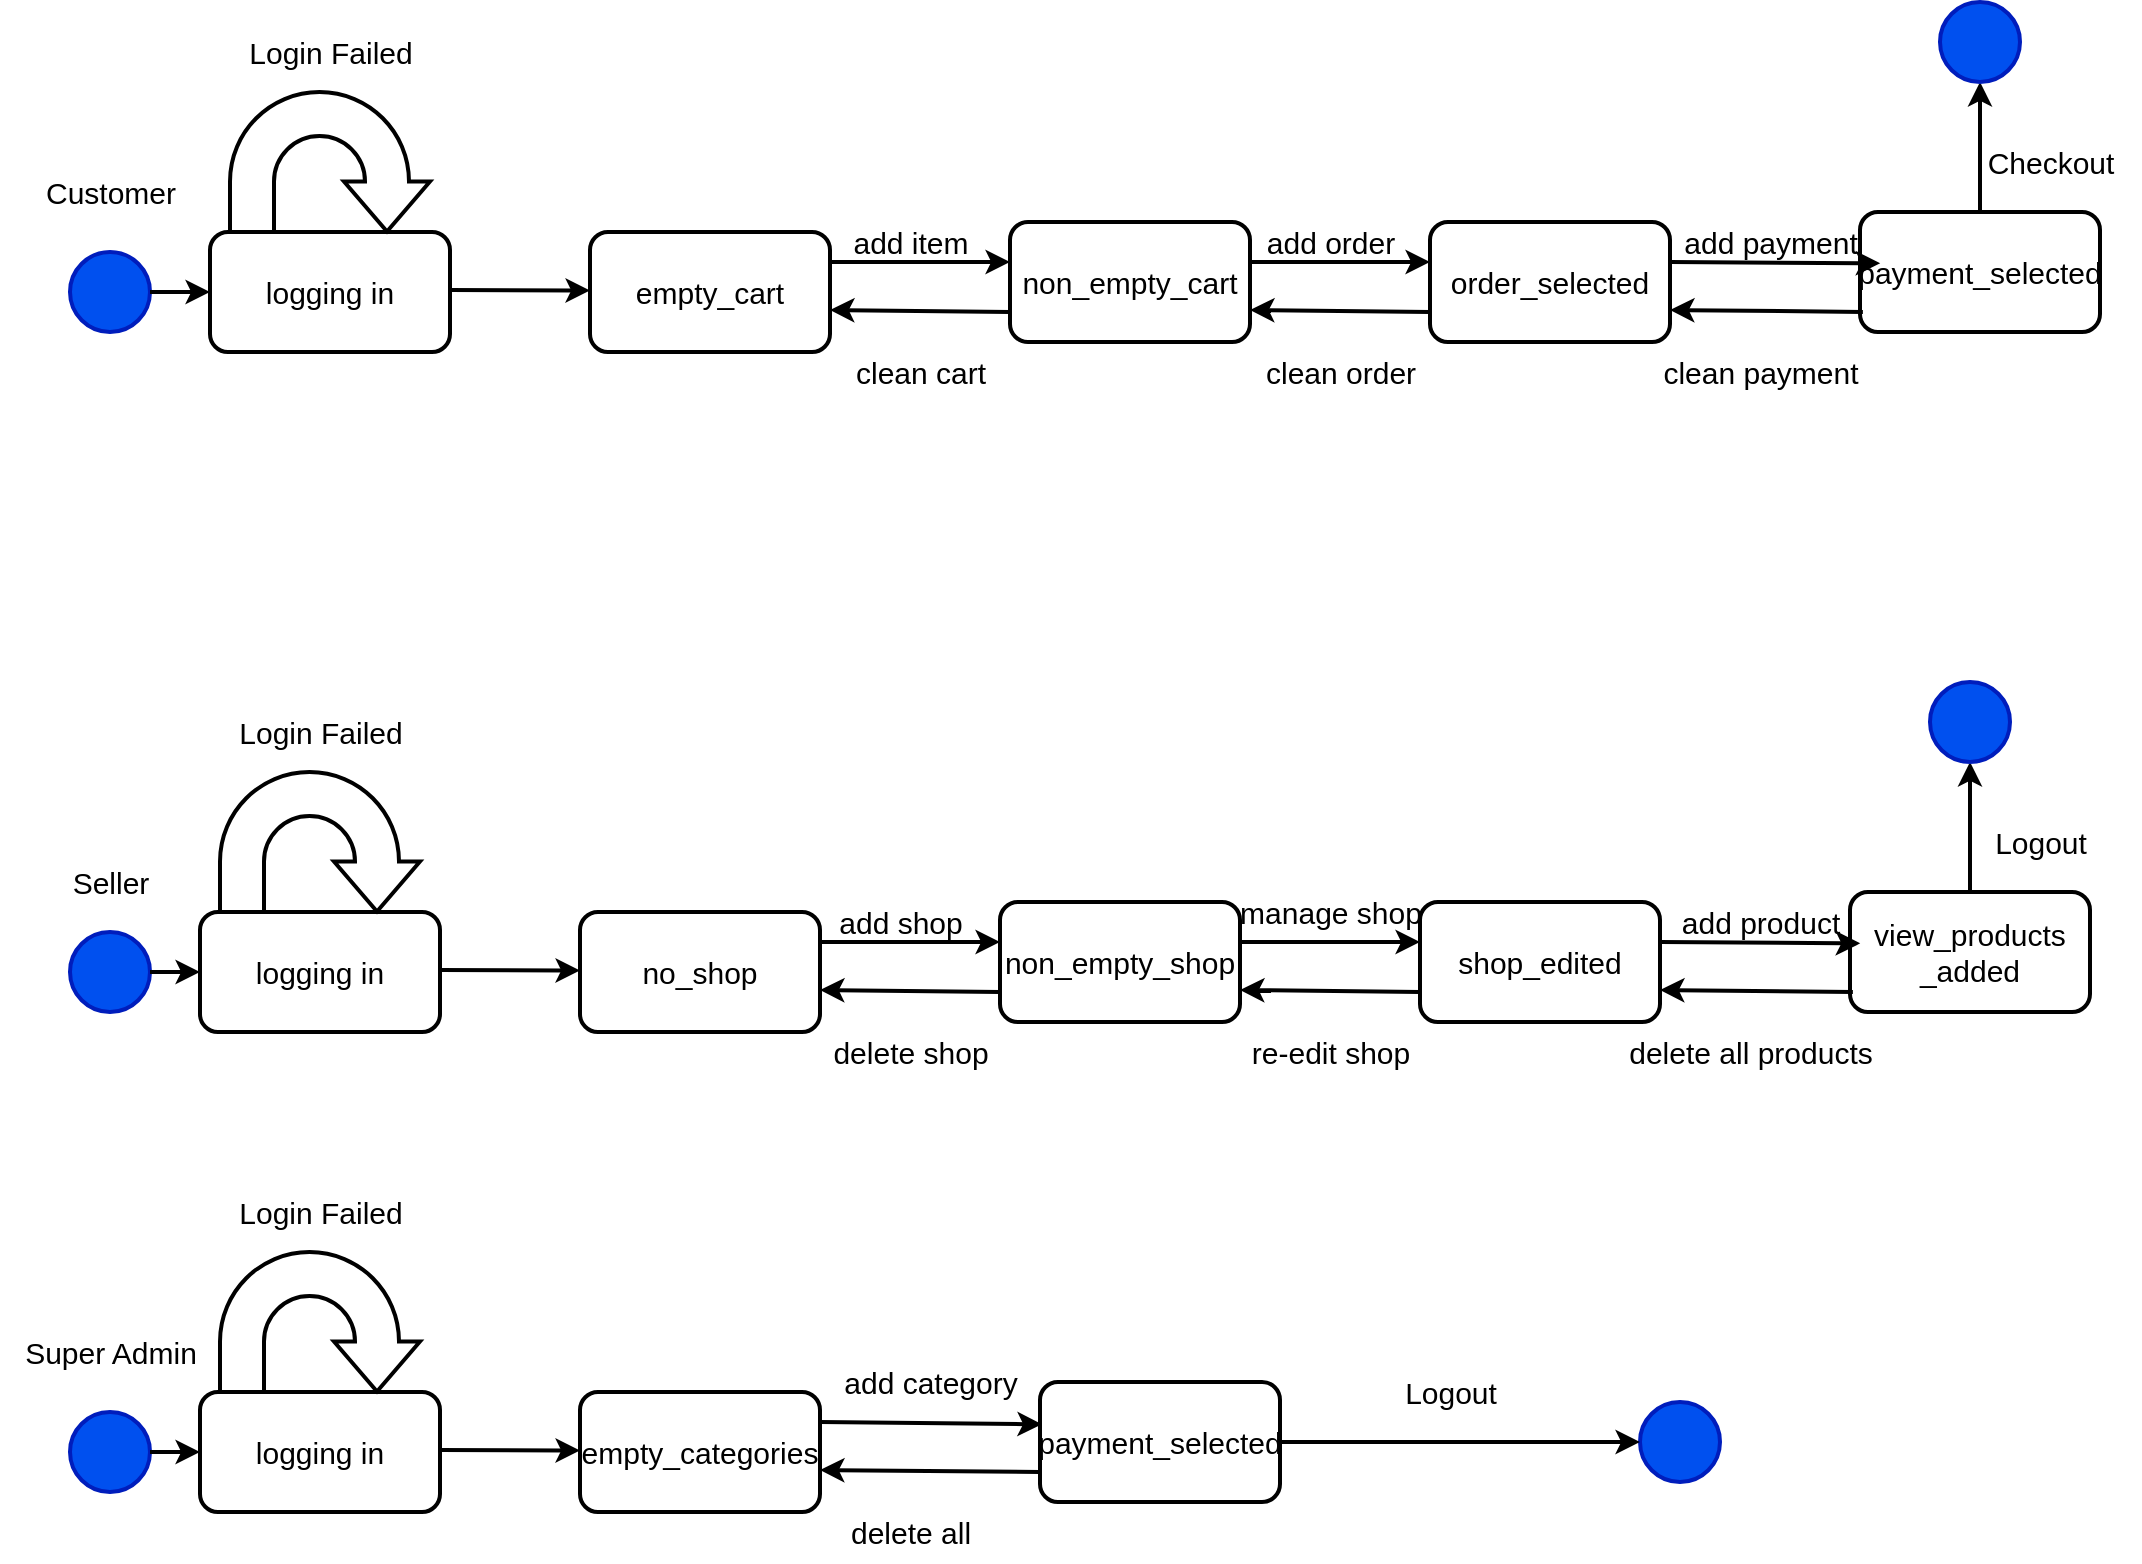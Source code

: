 <mxfile version="20.8.16"><diagram name="Page-1" id="ZXPGApVgVyFYhMI6cuGl"><mxGraphModel dx="5256" dy="1044" grid="1" gridSize="10" guides="1" tooltips="1" connect="1" arrows="1" fold="1" page="1" pageScale="1" pageWidth="1100" pageHeight="850" math="0" shadow="0"><root><mxCell id="0"/><mxCell id="1" parent="0"/><mxCell id="PQzcmMsmydbW9Ck--mbi-1" value="" style="ellipse;whiteSpace=wrap;html=1;aspect=fixed;fillColor=#0050ef;fontColor=#ffffff;strokeColor=#001DBC;strokeWidth=2;fontSize=15;" vertex="1" parent="1"><mxGeometry x="-3250" y="145" width="40" height="40" as="geometry"/></mxCell><mxCell id="PQzcmMsmydbW9Ck--mbi-2" value="" style="endArrow=classic;html=1;rounded=0;exitX=1;exitY=0.5;exitDx=0;exitDy=0;strokeWidth=2;fontSize=15;" edge="1" parent="1" source="PQzcmMsmydbW9Ck--mbi-1"><mxGeometry width="50" height="50" relative="1" as="geometry"><mxPoint x="-2860" y="365" as="sourcePoint"/><mxPoint x="-3180" y="165" as="targetPoint"/></mxGeometry></mxCell><mxCell id="PQzcmMsmydbW9Ck--mbi-3" value="logging in" style="rounded=1;whiteSpace=wrap;html=1;strokeWidth=2;fontSize=15;" vertex="1" parent="1"><mxGeometry x="-3180" y="135" width="120" height="60" as="geometry"/></mxCell><mxCell id="PQzcmMsmydbW9Ck--mbi-6" value="" style="html=1;shadow=0;dashed=0;align=center;verticalAlign=middle;shape=mxgraph.arrows2.uTurnArrow;dy=11;arrowHead=43;dx2=25;rotation=90;strokeWidth=2;fontSize=15;" vertex="1" parent="1"><mxGeometry x="-3155" y="50" width="70" height="100" as="geometry"/></mxCell><mxCell id="PQzcmMsmydbW9Ck--mbi-7" value="Login Failed" style="text;html=1;align=center;verticalAlign=middle;resizable=0;points=[];autosize=1;strokeColor=none;fillColor=none;strokeWidth=2;fontSize=15;" vertex="1" parent="1"><mxGeometry x="-3170" y="30" width="100" height="30" as="geometry"/></mxCell><mxCell id="PQzcmMsmydbW9Ck--mbi-8" value="" style="endArrow=classic;html=1;rounded=0;strokeWidth=2;fontSize=15;" edge="1" parent="1"><mxGeometry width="50" height="50" relative="1" as="geometry"><mxPoint x="-3060" y="164" as="sourcePoint"/><mxPoint x="-2990" y="164.29" as="targetPoint"/></mxGeometry></mxCell><mxCell id="PQzcmMsmydbW9Ck--mbi-9" value="empty_cart" style="rounded=1;whiteSpace=wrap;html=1;strokeWidth=2;fontSize=15;" vertex="1" parent="1"><mxGeometry x="-2990" y="135" width="120" height="60" as="geometry"/></mxCell><mxCell id="PQzcmMsmydbW9Ck--mbi-10" value="non_empty_cart" style="rounded=1;whiteSpace=wrap;html=1;strokeWidth=2;fontSize=15;" vertex="1" parent="1"><mxGeometry x="-2780" y="130" width="120" height="60" as="geometry"/></mxCell><mxCell id="PQzcmMsmydbW9Ck--mbi-11" value="" style="endArrow=classic;html=1;rounded=0;exitX=1;exitY=0.25;exitDx=0;exitDy=0;strokeWidth=2;fontSize=15;" edge="1" parent="1" source="PQzcmMsmydbW9Ck--mbi-9"><mxGeometry width="50" height="50" relative="1" as="geometry"><mxPoint x="-2870" y="164.29" as="sourcePoint"/><mxPoint x="-2780" y="150" as="targetPoint"/><Array as="points"/></mxGeometry></mxCell><mxCell id="PQzcmMsmydbW9Ck--mbi-13" value="add item" style="text;html=1;align=center;verticalAlign=middle;resizable=0;points=[];autosize=1;strokeColor=none;fillColor=none;strokeWidth=2;fontSize=15;" vertex="1" parent="1"><mxGeometry x="-2870" y="125" width="80" height="30" as="geometry"/></mxCell><mxCell id="PQzcmMsmydbW9Ck--mbi-14" value="clean cart" style="text;html=1;align=center;verticalAlign=middle;resizable=0;points=[];autosize=1;strokeColor=none;fillColor=none;strokeWidth=2;fontSize=15;" vertex="1" parent="1"><mxGeometry x="-2870" y="190" width="90" height="30" as="geometry"/></mxCell><mxCell id="PQzcmMsmydbW9Ck--mbi-15" value="" style="endArrow=classic;html=1;rounded=0;exitX=0;exitY=0.75;exitDx=0;exitDy=0;strokeWidth=2;fontSize=15;" edge="1" parent="1" source="PQzcmMsmydbW9Ck--mbi-10"><mxGeometry width="50" height="50" relative="1" as="geometry"><mxPoint x="-3050" y="174" as="sourcePoint"/><mxPoint x="-2870" y="174" as="targetPoint"/></mxGeometry></mxCell><mxCell id="PQzcmMsmydbW9Ck--mbi-19" value="" style="endArrow=classic;html=1;rounded=0;exitX=1;exitY=0.25;exitDx=0;exitDy=0;strokeWidth=2;fontSize=15;" edge="1" parent="1"><mxGeometry width="50" height="50" relative="1" as="geometry"><mxPoint x="-2660" y="150.0" as="sourcePoint"/><mxPoint x="-2570" y="150" as="targetPoint"/><Array as="points"/></mxGeometry></mxCell><mxCell id="PQzcmMsmydbW9Ck--mbi-20" value="add order" style="text;html=1;align=center;verticalAlign=middle;resizable=0;points=[];autosize=1;strokeColor=none;fillColor=none;strokeWidth=2;fontSize=15;" vertex="1" parent="1"><mxGeometry x="-2665" y="125" width="90" height="30" as="geometry"/></mxCell><mxCell id="PQzcmMsmydbW9Ck--mbi-21" value="clean order" style="text;html=1;align=center;verticalAlign=middle;resizable=0;points=[];autosize=1;strokeColor=none;fillColor=none;strokeWidth=2;fontSize=15;" vertex="1" parent="1"><mxGeometry x="-2665" y="190" width="100" height="30" as="geometry"/></mxCell><mxCell id="PQzcmMsmydbW9Ck--mbi-22" value="" style="endArrow=classic;html=1;rounded=0;exitX=0;exitY=0.75;exitDx=0;exitDy=0;strokeWidth=2;fontSize=15;" edge="1" parent="1"><mxGeometry width="50" height="50" relative="1" as="geometry"><mxPoint x="-2570" y="175" as="sourcePoint"/><mxPoint x="-2660" y="174" as="targetPoint"/></mxGeometry></mxCell><mxCell id="PQzcmMsmydbW9Ck--mbi-23" value="order_selected" style="rounded=1;whiteSpace=wrap;html=1;strokeWidth=2;fontSize=15;" vertex="1" parent="1"><mxGeometry x="-2570" y="130" width="120" height="60" as="geometry"/></mxCell><mxCell id="PQzcmMsmydbW9Ck--mbi-24" value="payment_selected" style="rounded=1;whiteSpace=wrap;html=1;strokeWidth=2;fontSize=15;" vertex="1" parent="1"><mxGeometry x="-2355" y="125" width="120" height="60" as="geometry"/></mxCell><mxCell id="PQzcmMsmydbW9Ck--mbi-25" value="" style="endArrow=classic;html=1;rounded=0;exitX=1;exitY=0.25;exitDx=0;exitDy=0;entryX=1.001;entryY=0.856;entryDx=0;entryDy=0;entryPerimeter=0;strokeWidth=2;fontSize=15;" edge="1" parent="1" target="PQzcmMsmydbW9Ck--mbi-26"><mxGeometry width="50" height="50" relative="1" as="geometry"><mxPoint x="-2450" y="150.0" as="sourcePoint"/><mxPoint x="-2360" y="150" as="targetPoint"/><Array as="points"/></mxGeometry></mxCell><mxCell id="PQzcmMsmydbW9Ck--mbi-26" value="add payment" style="text;html=1;align=center;verticalAlign=middle;resizable=0;points=[];autosize=1;strokeColor=none;fillColor=none;strokeWidth=2;fontSize=15;" vertex="1" parent="1"><mxGeometry x="-2455" y="125" width="110" height="30" as="geometry"/></mxCell><mxCell id="PQzcmMsmydbW9Ck--mbi-27" value="clean payment" style="text;html=1;align=center;verticalAlign=middle;resizable=0;points=[];autosize=1;strokeColor=none;fillColor=none;strokeWidth=2;fontSize=15;" vertex="1" parent="1"><mxGeometry x="-2465" y="190" width="120" height="30" as="geometry"/></mxCell><mxCell id="PQzcmMsmydbW9Ck--mbi-28" value="" style="endArrow=classic;html=1;rounded=0;exitX=0.012;exitY=0.833;exitDx=0;exitDy=0;exitPerimeter=0;strokeWidth=2;fontSize=15;" edge="1" parent="1" source="PQzcmMsmydbW9Ck--mbi-24"><mxGeometry width="50" height="50" relative="1" as="geometry"><mxPoint x="-2370" y="174" as="sourcePoint"/><mxPoint x="-2450" y="174" as="targetPoint"/></mxGeometry></mxCell><mxCell id="PQzcmMsmydbW9Ck--mbi-29" value="" style="endArrow=classic;html=1;rounded=0;exitX=0.5;exitY=0;exitDx=0;exitDy=0;strokeWidth=2;fontSize=15;" edge="1" parent="1" source="PQzcmMsmydbW9Ck--mbi-24"><mxGeometry width="50" height="50" relative="1" as="geometry"><mxPoint x="-2430" y="140" as="sourcePoint"/><mxPoint x="-2295" y="60" as="targetPoint"/><Array as="points"><mxPoint x="-2295" y="70"/></Array></mxGeometry></mxCell><mxCell id="PQzcmMsmydbW9Ck--mbi-30" value="Checkout" style="text;html=1;align=center;verticalAlign=middle;resizable=0;points=[];autosize=1;strokeColor=none;fillColor=none;strokeWidth=2;fontSize=15;" vertex="1" parent="1"><mxGeometry x="-2305" y="85" width="90" height="30" as="geometry"/></mxCell><mxCell id="PQzcmMsmydbW9Ck--mbi-31" value="" style="ellipse;whiteSpace=wrap;html=1;aspect=fixed;fillColor=#0050ef;fontColor=#ffffff;strokeColor=#001DBC;strokeWidth=2;fontSize=15;" vertex="1" parent="1"><mxGeometry x="-2315" y="20" width="40" height="40" as="geometry"/></mxCell><mxCell id="PQzcmMsmydbW9Ck--mbi-33" value="Customer" style="text;html=1;align=center;verticalAlign=middle;resizable=0;points=[];autosize=1;strokeColor=none;fillColor=none;strokeWidth=2;fontSize=15;" vertex="1" parent="1"><mxGeometry x="-3275" y="100" width="90" height="30" as="geometry"/></mxCell><mxCell id="PQzcmMsmydbW9Ck--mbi-139" value="" style="ellipse;whiteSpace=wrap;html=1;aspect=fixed;fillColor=#0050ef;fontColor=#ffffff;strokeColor=#001DBC;strokeWidth=2;fontSize=15;" vertex="1" parent="1"><mxGeometry x="-3250" y="485" width="40" height="40" as="geometry"/></mxCell><mxCell id="PQzcmMsmydbW9Ck--mbi-140" value="" style="endArrow=classic;html=1;rounded=0;exitX=1;exitY=0.5;exitDx=0;exitDy=0;strokeWidth=2;fontSize=15;" edge="1" parent="1" source="PQzcmMsmydbW9Ck--mbi-139"><mxGeometry width="50" height="50" relative="1" as="geometry"><mxPoint x="-2865" y="705" as="sourcePoint"/><mxPoint x="-3185" y="505" as="targetPoint"/></mxGeometry></mxCell><mxCell id="PQzcmMsmydbW9Ck--mbi-141" value="logging in" style="rounded=1;whiteSpace=wrap;html=1;strokeWidth=2;fontSize=15;" vertex="1" parent="1"><mxGeometry x="-3185" y="475" width="120" height="60" as="geometry"/></mxCell><mxCell id="PQzcmMsmydbW9Ck--mbi-142" value="" style="html=1;shadow=0;dashed=0;align=center;verticalAlign=middle;shape=mxgraph.arrows2.uTurnArrow;dy=11;arrowHead=43;dx2=25;rotation=90;strokeWidth=2;fontSize=15;" vertex="1" parent="1"><mxGeometry x="-3160" y="390" width="70" height="100" as="geometry"/></mxCell><mxCell id="PQzcmMsmydbW9Ck--mbi-143" value="Login Failed" style="text;html=1;align=center;verticalAlign=middle;resizable=0;points=[];autosize=1;strokeColor=none;fillColor=none;strokeWidth=2;fontSize=15;" vertex="1" parent="1"><mxGeometry x="-3175" y="370" width="100" height="30" as="geometry"/></mxCell><mxCell id="PQzcmMsmydbW9Ck--mbi-144" value="" style="endArrow=classic;html=1;rounded=0;strokeWidth=2;fontSize=15;" edge="1" parent="1"><mxGeometry width="50" height="50" relative="1" as="geometry"><mxPoint x="-3065" y="504" as="sourcePoint"/><mxPoint x="-2995" y="504.29" as="targetPoint"/></mxGeometry></mxCell><mxCell id="PQzcmMsmydbW9Ck--mbi-145" value="no_shop" style="rounded=1;whiteSpace=wrap;html=1;strokeWidth=2;fontSize=15;" vertex="1" parent="1"><mxGeometry x="-2995" y="475" width="120" height="60" as="geometry"/></mxCell><mxCell id="PQzcmMsmydbW9Ck--mbi-146" value="non_empty_shop" style="rounded=1;whiteSpace=wrap;html=1;strokeWidth=2;fontSize=15;" vertex="1" parent="1"><mxGeometry x="-2785" y="470" width="120" height="60" as="geometry"/></mxCell><mxCell id="PQzcmMsmydbW9Ck--mbi-147" value="" style="endArrow=classic;html=1;rounded=0;exitX=1;exitY=0.25;exitDx=0;exitDy=0;strokeWidth=2;fontSize=15;" edge="1" parent="1" source="PQzcmMsmydbW9Ck--mbi-145"><mxGeometry width="50" height="50" relative="1" as="geometry"><mxPoint x="-2875" y="504.29" as="sourcePoint"/><mxPoint x="-2785" y="490" as="targetPoint"/><Array as="points"/></mxGeometry></mxCell><mxCell id="PQzcmMsmydbW9Ck--mbi-148" value="add shop" style="text;html=1;align=center;verticalAlign=middle;resizable=0;points=[];autosize=1;strokeColor=none;fillColor=none;strokeWidth=2;fontSize=15;" vertex="1" parent="1"><mxGeometry x="-2875" y="465" width="80" height="30" as="geometry"/></mxCell><mxCell id="PQzcmMsmydbW9Ck--mbi-149" value="delete shop" style="text;html=1;align=center;verticalAlign=middle;resizable=0;points=[];autosize=1;strokeColor=none;fillColor=none;strokeWidth=2;fontSize=15;" vertex="1" parent="1"><mxGeometry x="-2880" y="530" width="100" height="30" as="geometry"/></mxCell><mxCell id="PQzcmMsmydbW9Ck--mbi-150" value="" style="endArrow=classic;html=1;rounded=0;exitX=0;exitY=0.75;exitDx=0;exitDy=0;strokeWidth=2;fontSize=15;" edge="1" parent="1" source="PQzcmMsmydbW9Ck--mbi-146"><mxGeometry width="50" height="50" relative="1" as="geometry"><mxPoint x="-3055" y="514" as="sourcePoint"/><mxPoint x="-2875" y="514" as="targetPoint"/></mxGeometry></mxCell><mxCell id="PQzcmMsmydbW9Ck--mbi-151" value="" style="endArrow=classic;html=1;rounded=0;exitX=1;exitY=0.25;exitDx=0;exitDy=0;strokeWidth=2;fontSize=15;" edge="1" parent="1"><mxGeometry width="50" height="50" relative="1" as="geometry"><mxPoint x="-2665" y="490" as="sourcePoint"/><mxPoint x="-2575" y="490" as="targetPoint"/><Array as="points"/></mxGeometry></mxCell><mxCell id="PQzcmMsmydbW9Ck--mbi-152" value="manage shop" style="text;html=1;align=center;verticalAlign=middle;resizable=0;points=[];autosize=1;strokeColor=none;fillColor=none;strokeWidth=2;fontSize=15;" vertex="1" parent="1"><mxGeometry x="-2675" y="460" width="110" height="30" as="geometry"/></mxCell><mxCell id="PQzcmMsmydbW9Ck--mbi-153" value="re-edit shop" style="text;html=1;align=center;verticalAlign=middle;resizable=0;points=[];autosize=1;strokeColor=none;fillColor=none;strokeWidth=2;fontSize=15;" vertex="1" parent="1"><mxGeometry x="-2670" y="530" width="100" height="30" as="geometry"/></mxCell><mxCell id="PQzcmMsmydbW9Ck--mbi-154" value="" style="endArrow=classic;html=1;rounded=0;exitX=0;exitY=0.75;exitDx=0;exitDy=0;strokeWidth=2;fontSize=15;" edge="1" parent="1"><mxGeometry width="50" height="50" relative="1" as="geometry"><mxPoint x="-2575" y="515" as="sourcePoint"/><mxPoint x="-2665" y="514" as="targetPoint"/></mxGeometry></mxCell><mxCell id="PQzcmMsmydbW9Ck--mbi-155" value="shop_edited" style="rounded=1;whiteSpace=wrap;html=1;strokeWidth=2;fontSize=15;" vertex="1" parent="1"><mxGeometry x="-2575" y="470" width="120" height="60" as="geometry"/></mxCell><mxCell id="PQzcmMsmydbW9Ck--mbi-156" value="&lt;div&gt;view_products&lt;/div&gt;&lt;div&gt;_added&lt;/div&gt;" style="rounded=1;whiteSpace=wrap;html=1;strokeWidth=2;fontSize=15;" vertex="1" parent="1"><mxGeometry x="-2360" y="465" width="120" height="60" as="geometry"/></mxCell><mxCell id="PQzcmMsmydbW9Ck--mbi-157" value="" style="endArrow=classic;html=1;rounded=0;exitX=1;exitY=0.25;exitDx=0;exitDy=0;entryX=1.001;entryY=0.856;entryDx=0;entryDy=0;entryPerimeter=0;strokeWidth=2;fontSize=15;" edge="1" parent="1" target="PQzcmMsmydbW9Ck--mbi-158"><mxGeometry width="50" height="50" relative="1" as="geometry"><mxPoint x="-2455" y="490" as="sourcePoint"/><mxPoint x="-2365" y="490" as="targetPoint"/><Array as="points"/></mxGeometry></mxCell><mxCell id="PQzcmMsmydbW9Ck--mbi-158" value="add product" style="text;html=1;align=center;verticalAlign=middle;resizable=0;points=[];autosize=1;strokeColor=none;fillColor=none;strokeWidth=2;fontSize=15;" vertex="1" parent="1"><mxGeometry x="-2455" y="465" width="100" height="30" as="geometry"/></mxCell><mxCell id="PQzcmMsmydbW9Ck--mbi-159" value="delete all products" style="text;html=1;align=center;verticalAlign=middle;resizable=0;points=[];autosize=1;strokeColor=none;fillColor=none;strokeWidth=2;fontSize=15;" vertex="1" parent="1"><mxGeometry x="-2480" y="530" width="140" height="30" as="geometry"/></mxCell><mxCell id="PQzcmMsmydbW9Ck--mbi-160" value="" style="endArrow=classic;html=1;rounded=0;exitX=0.012;exitY=0.833;exitDx=0;exitDy=0;exitPerimeter=0;strokeWidth=2;fontSize=15;" edge="1" parent="1" source="PQzcmMsmydbW9Ck--mbi-156"><mxGeometry width="50" height="50" relative="1" as="geometry"><mxPoint x="-2375" y="514" as="sourcePoint"/><mxPoint x="-2455" y="514" as="targetPoint"/></mxGeometry></mxCell><mxCell id="PQzcmMsmydbW9Ck--mbi-161" value="" style="endArrow=classic;html=1;rounded=0;exitX=0.5;exitY=0;exitDx=0;exitDy=0;strokeWidth=2;fontSize=15;" edge="1" parent="1" source="PQzcmMsmydbW9Ck--mbi-156"><mxGeometry width="50" height="50" relative="1" as="geometry"><mxPoint x="-2435" y="480" as="sourcePoint"/><mxPoint x="-2300" y="400" as="targetPoint"/><Array as="points"><mxPoint x="-2300" y="410"/></Array></mxGeometry></mxCell><mxCell id="PQzcmMsmydbW9Ck--mbi-162" value="Logout" style="text;html=1;align=center;verticalAlign=middle;resizable=0;points=[];autosize=1;strokeColor=none;fillColor=none;strokeWidth=2;fontSize=15;" vertex="1" parent="1"><mxGeometry x="-2300" y="425" width="70" height="30" as="geometry"/></mxCell><mxCell id="PQzcmMsmydbW9Ck--mbi-163" value="" style="ellipse;whiteSpace=wrap;html=1;aspect=fixed;fillColor=#0050ef;fontColor=#ffffff;strokeColor=#001DBC;strokeWidth=2;fontSize=15;" vertex="1" parent="1"><mxGeometry x="-2320" y="360" width="40" height="40" as="geometry"/></mxCell><mxCell id="PQzcmMsmydbW9Ck--mbi-164" value="Seller" style="text;html=1;align=center;verticalAlign=middle;resizable=0;points=[];autosize=1;strokeColor=none;fillColor=none;strokeWidth=2;fontSize=15;" vertex="1" parent="1"><mxGeometry x="-3260" y="445" width="60" height="30" as="geometry"/></mxCell><mxCell id="PQzcmMsmydbW9Ck--mbi-165" value="" style="ellipse;whiteSpace=wrap;html=1;aspect=fixed;fillColor=#0050ef;fontColor=#ffffff;strokeColor=#001DBC;strokeWidth=2;fontSize=15;" vertex="1" parent="1"><mxGeometry x="-3250" y="725" width="40" height="40" as="geometry"/></mxCell><mxCell id="PQzcmMsmydbW9Ck--mbi-166" value="" style="endArrow=classic;html=1;rounded=0;exitX=1;exitY=0.5;exitDx=0;exitDy=0;strokeWidth=2;fontSize=15;" edge="1" parent="1" source="PQzcmMsmydbW9Ck--mbi-165"><mxGeometry width="50" height="50" relative="1" as="geometry"><mxPoint x="-2865" y="945" as="sourcePoint"/><mxPoint x="-3185" y="745" as="targetPoint"/></mxGeometry></mxCell><mxCell id="PQzcmMsmydbW9Ck--mbi-167" value="logging in" style="rounded=1;whiteSpace=wrap;html=1;strokeWidth=2;fontSize=15;" vertex="1" parent="1"><mxGeometry x="-3185" y="715" width="120" height="60" as="geometry"/></mxCell><mxCell id="PQzcmMsmydbW9Ck--mbi-168" value="" style="html=1;shadow=0;dashed=0;align=center;verticalAlign=middle;shape=mxgraph.arrows2.uTurnArrow;dy=11;arrowHead=43;dx2=25;rotation=90;strokeWidth=2;fontSize=15;" vertex="1" parent="1"><mxGeometry x="-3160" y="630" width="70" height="100" as="geometry"/></mxCell><mxCell id="PQzcmMsmydbW9Ck--mbi-169" value="Login Failed" style="text;html=1;align=center;verticalAlign=middle;resizable=0;points=[];autosize=1;strokeColor=none;fillColor=none;strokeWidth=2;fontSize=15;" vertex="1" parent="1"><mxGeometry x="-3175" y="610" width="100" height="30" as="geometry"/></mxCell><mxCell id="PQzcmMsmydbW9Ck--mbi-170" value="" style="endArrow=classic;html=1;rounded=0;strokeWidth=2;fontSize=15;" edge="1" parent="1"><mxGeometry width="50" height="50" relative="1" as="geometry"><mxPoint x="-3065" y="744" as="sourcePoint"/><mxPoint x="-2995" y="744.29" as="targetPoint"/></mxGeometry></mxCell><mxCell id="PQzcmMsmydbW9Ck--mbi-171" value="empty_categories" style="rounded=1;whiteSpace=wrap;html=1;strokeWidth=2;fontSize=15;" vertex="1" parent="1"><mxGeometry x="-2995" y="715" width="120" height="60" as="geometry"/></mxCell><mxCell id="PQzcmMsmydbW9Ck--mbi-173" value="" style="endArrow=classic;html=1;rounded=0;exitX=1;exitY=0.25;exitDx=0;exitDy=0;strokeWidth=2;fontSize=15;entryX=0.008;entryY=0.353;entryDx=0;entryDy=0;entryPerimeter=0;" edge="1" parent="1" source="PQzcmMsmydbW9Ck--mbi-171" target="PQzcmMsmydbW9Ck--mbi-182"><mxGeometry width="50" height="50" relative="1" as="geometry"><mxPoint x="-2875" y="744.29" as="sourcePoint"/><mxPoint x="-2785" y="730" as="targetPoint"/><Array as="points"/></mxGeometry></mxCell><mxCell id="PQzcmMsmydbW9Ck--mbi-174" value="add category" style="text;html=1;align=center;verticalAlign=middle;resizable=0;points=[];autosize=1;strokeColor=none;fillColor=none;strokeWidth=2;fontSize=15;" vertex="1" parent="1"><mxGeometry x="-2875" y="695" width="110" height="30" as="geometry"/></mxCell><mxCell id="PQzcmMsmydbW9Ck--mbi-175" value="delete all" style="text;html=1;align=center;verticalAlign=middle;resizable=0;points=[];autosize=1;strokeColor=none;fillColor=none;strokeWidth=2;fontSize=15;" vertex="1" parent="1"><mxGeometry x="-2870" y="770" width="80" height="30" as="geometry"/></mxCell><mxCell id="PQzcmMsmydbW9Ck--mbi-176" value="" style="endArrow=classic;html=1;rounded=0;exitX=0;exitY=0.75;exitDx=0;exitDy=0;strokeWidth=2;fontSize=15;" edge="1" parent="1" source="PQzcmMsmydbW9Ck--mbi-182"><mxGeometry width="50" height="50" relative="1" as="geometry"><mxPoint x="-2785" y="755" as="sourcePoint"/><mxPoint x="-2875" y="754" as="targetPoint"/></mxGeometry></mxCell><mxCell id="PQzcmMsmydbW9Ck--mbi-182" value="payment_selected" style="rounded=1;whiteSpace=wrap;html=1;strokeWidth=2;fontSize=15;" vertex="1" parent="1"><mxGeometry x="-2765" y="710" width="120" height="60" as="geometry"/></mxCell><mxCell id="PQzcmMsmydbW9Ck--mbi-189" value="" style="ellipse;whiteSpace=wrap;html=1;aspect=fixed;fillColor=#0050ef;fontColor=#ffffff;strokeColor=#001DBC;strokeWidth=2;fontSize=15;" vertex="1" parent="1"><mxGeometry x="-2465" y="720" width="40" height="40" as="geometry"/></mxCell><mxCell id="PQzcmMsmydbW9Ck--mbi-190" value="Super Admin" style="text;html=1;align=center;verticalAlign=middle;resizable=0;points=[];autosize=1;strokeColor=none;fillColor=none;strokeWidth=2;fontSize=15;" vertex="1" parent="1"><mxGeometry x="-3285" y="680" width="110" height="30" as="geometry"/></mxCell><mxCell id="PQzcmMsmydbW9Ck--mbi-191" value="" style="endArrow=classic;html=1;rounded=0;strokeWidth=2;fontSize=15;entryX=0;entryY=0.5;entryDx=0;entryDy=0;exitX=1;exitY=0.5;exitDx=0;exitDy=0;" edge="1" parent="1" source="PQzcmMsmydbW9Ck--mbi-182" target="PQzcmMsmydbW9Ck--mbi-189"><mxGeometry width="50" height="50" relative="1" as="geometry"><mxPoint x="-2670" y="739.55" as="sourcePoint"/><mxPoint x="-2600" y="739.84" as="targetPoint"/></mxGeometry></mxCell><mxCell id="PQzcmMsmydbW9Ck--mbi-192" value="Logout" style="text;html=1;align=center;verticalAlign=middle;resizable=0;points=[];autosize=1;strokeColor=none;fillColor=none;strokeWidth=2;fontSize=15;" vertex="1" parent="1"><mxGeometry x="-2595" y="700" width="70" height="30" as="geometry"/></mxCell></root></mxGraphModel></diagram></mxfile>